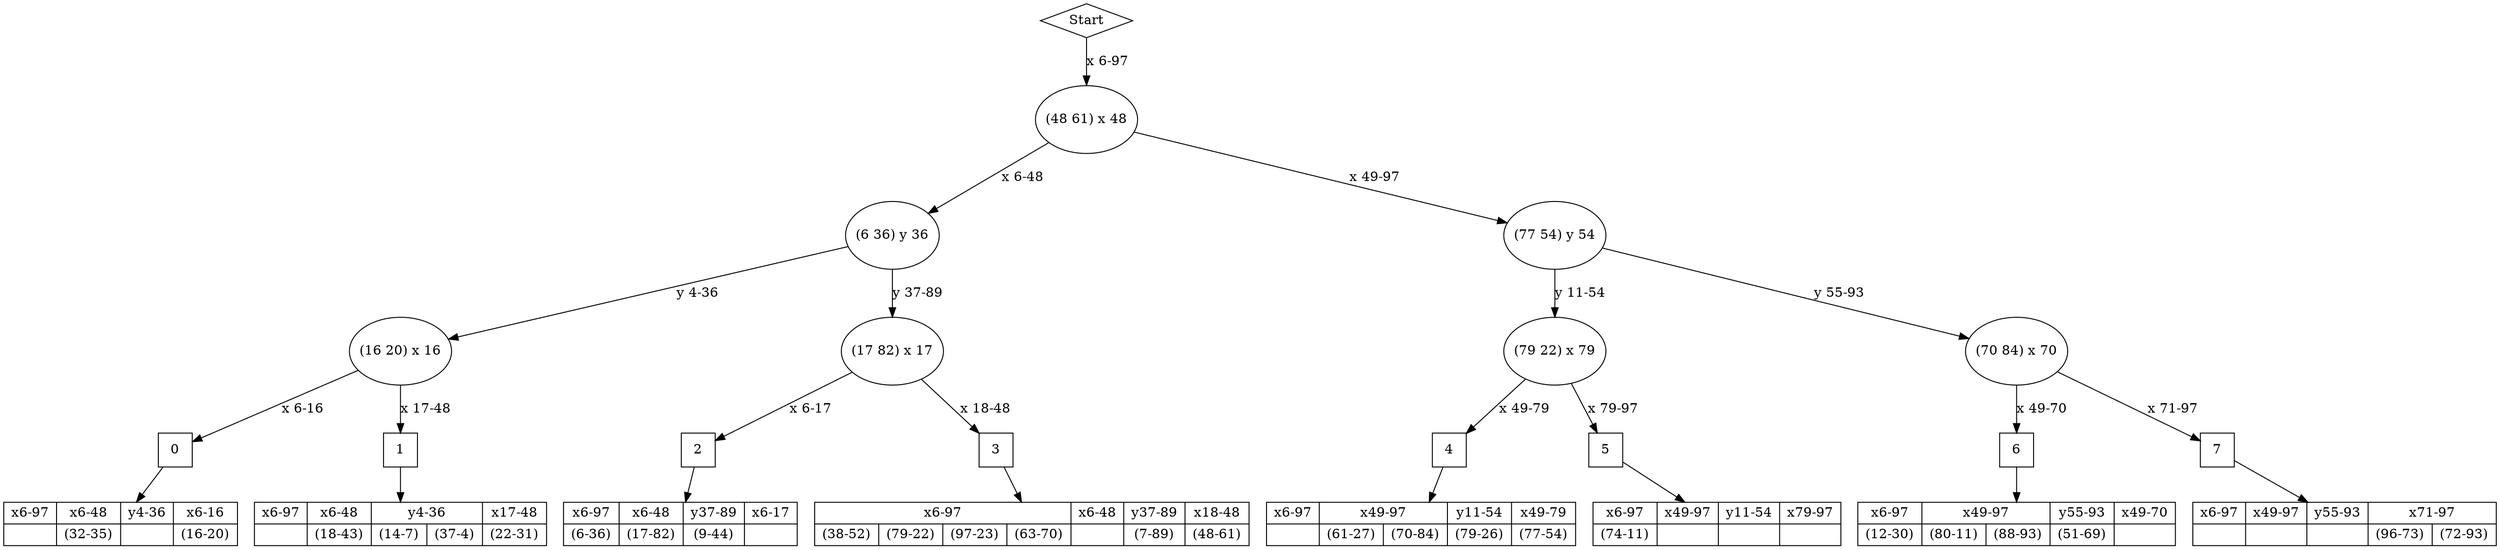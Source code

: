 digraph graphname{
ratio="fill";margin=0;
Node0 [shape=diamond label="Start"]
Node0 -> Node1 [label="x 6-97"]
Node1 [width=1 height=1 label ="(48 61) x 48"]
Node1 -> Node2 [label="x 6-48"]
Node2 [width=1 height=1 label ="(6 36) y 36"]
Node2 -> Node3 [label="y 4-36"]
Node3 [width=1 height=1 label ="(16 20) x 16"]
Node3 -> Node4 [label="x 6-16"]
Node4 [shape=rectangle width=0.5 height=0.5 label="0"]
struct17 [shape=record label=" {x6-97|{}}|{x6-48|{ (32-35)}}|{y4-36|{}}|{x6-16|{ (16-20)}}"]
Node4 -> struct17
Node3 -> Node5 [label="x 17-48"]
Node5 [shape=rectangle width=0.5 height=0.5 label="1"]
struct21 [shape=record label=" {x6-97|{}}|{x6-48|{ (18-43)}}|{y4-36|{ (14-7)|(37-4)}}|{x17-48|{ (22-31)}}"]
Node5 -> struct21
Node2 -> Node6 [label="y 37-89"]
Node6 [width=1 height=1 label ="(17 82) x 17"]
Node6 -> Node7 [label="x 6-17"]
Node7 [shape=rectangle width=0.5 height=0.5 label="2"]
struct29 [shape=record label=" {x6-97|{ (6-36)}}|{x6-48|{ (17-82)}}|{y37-89|{ (9-44)}}|{x6-17|{}}"]
Node7 -> struct29
Node6 -> Node8 [label="x 18-48"]
Node8 [shape=rectangle width=0.5 height=0.5 label="3"]
struct33 [shape=record label=" {x6-97|{ (38-52)|(79-22)|(97-23)|(63-70)}}|{x6-48|{}}|{y37-89|{ (7-89)}}|{x18-48|{ (48-61)}}"]
Node8 -> struct33
Node1 -> Node9 [label="x 49-97"]
Node9 [width=1 height=1 label ="(77 54) y 54"]
Node9 -> Node10 [label="y 11-54"]
Node10 [width=1 height=1 label ="(79 22) x 79"]
Node10 -> Node11 [label="x 49-79"]
Node11 [shape=rectangle width=0.5 height=0.5 label="4"]
struct45 [shape=record label=" {x6-97|{}}|{x49-97|{ (61-27)|(70-84)}}|{y11-54|{ (79-26)}}|{x49-79|{ (77-54)}}"]
Node11 -> struct45
Node10 -> Node12 [label="x 79-97"]
Node12 [shape=rectangle width=0.5 height=0.5 label="5"]
struct49 [shape=record label=" {x6-97|{ (74-11)}}|{x49-97|{}}|{y11-54|{}}|{x79-97|{}}"]
Node12 -> struct49
Node9 -> Node13 [label="y 55-93"]
Node13 [width=1 height=1 label ="(70 84) x 70"]
Node13 -> Node14 [label="x 49-70"]
Node14 [shape=rectangle width=0.5 height=0.5 label="6"]
struct57 [shape=record label=" {x6-97|{ (12-30)}}|{x49-97|{ (80-11)|(88-93)}}|{y55-93|{ (51-69)}}|{x49-70|{}}"]
Node14 -> struct57
Node13 -> Node15 [label="x 71-97"]
Node15 [shape=rectangle width=0.5 height=0.5 label="7"]
struct61 [shape=record label=" {x6-97|{}}|{x49-97|{}}|{y55-93|{}}|{x71-97|{ (96-73)|(72-93)}}"]
Node15 -> struct61
}
